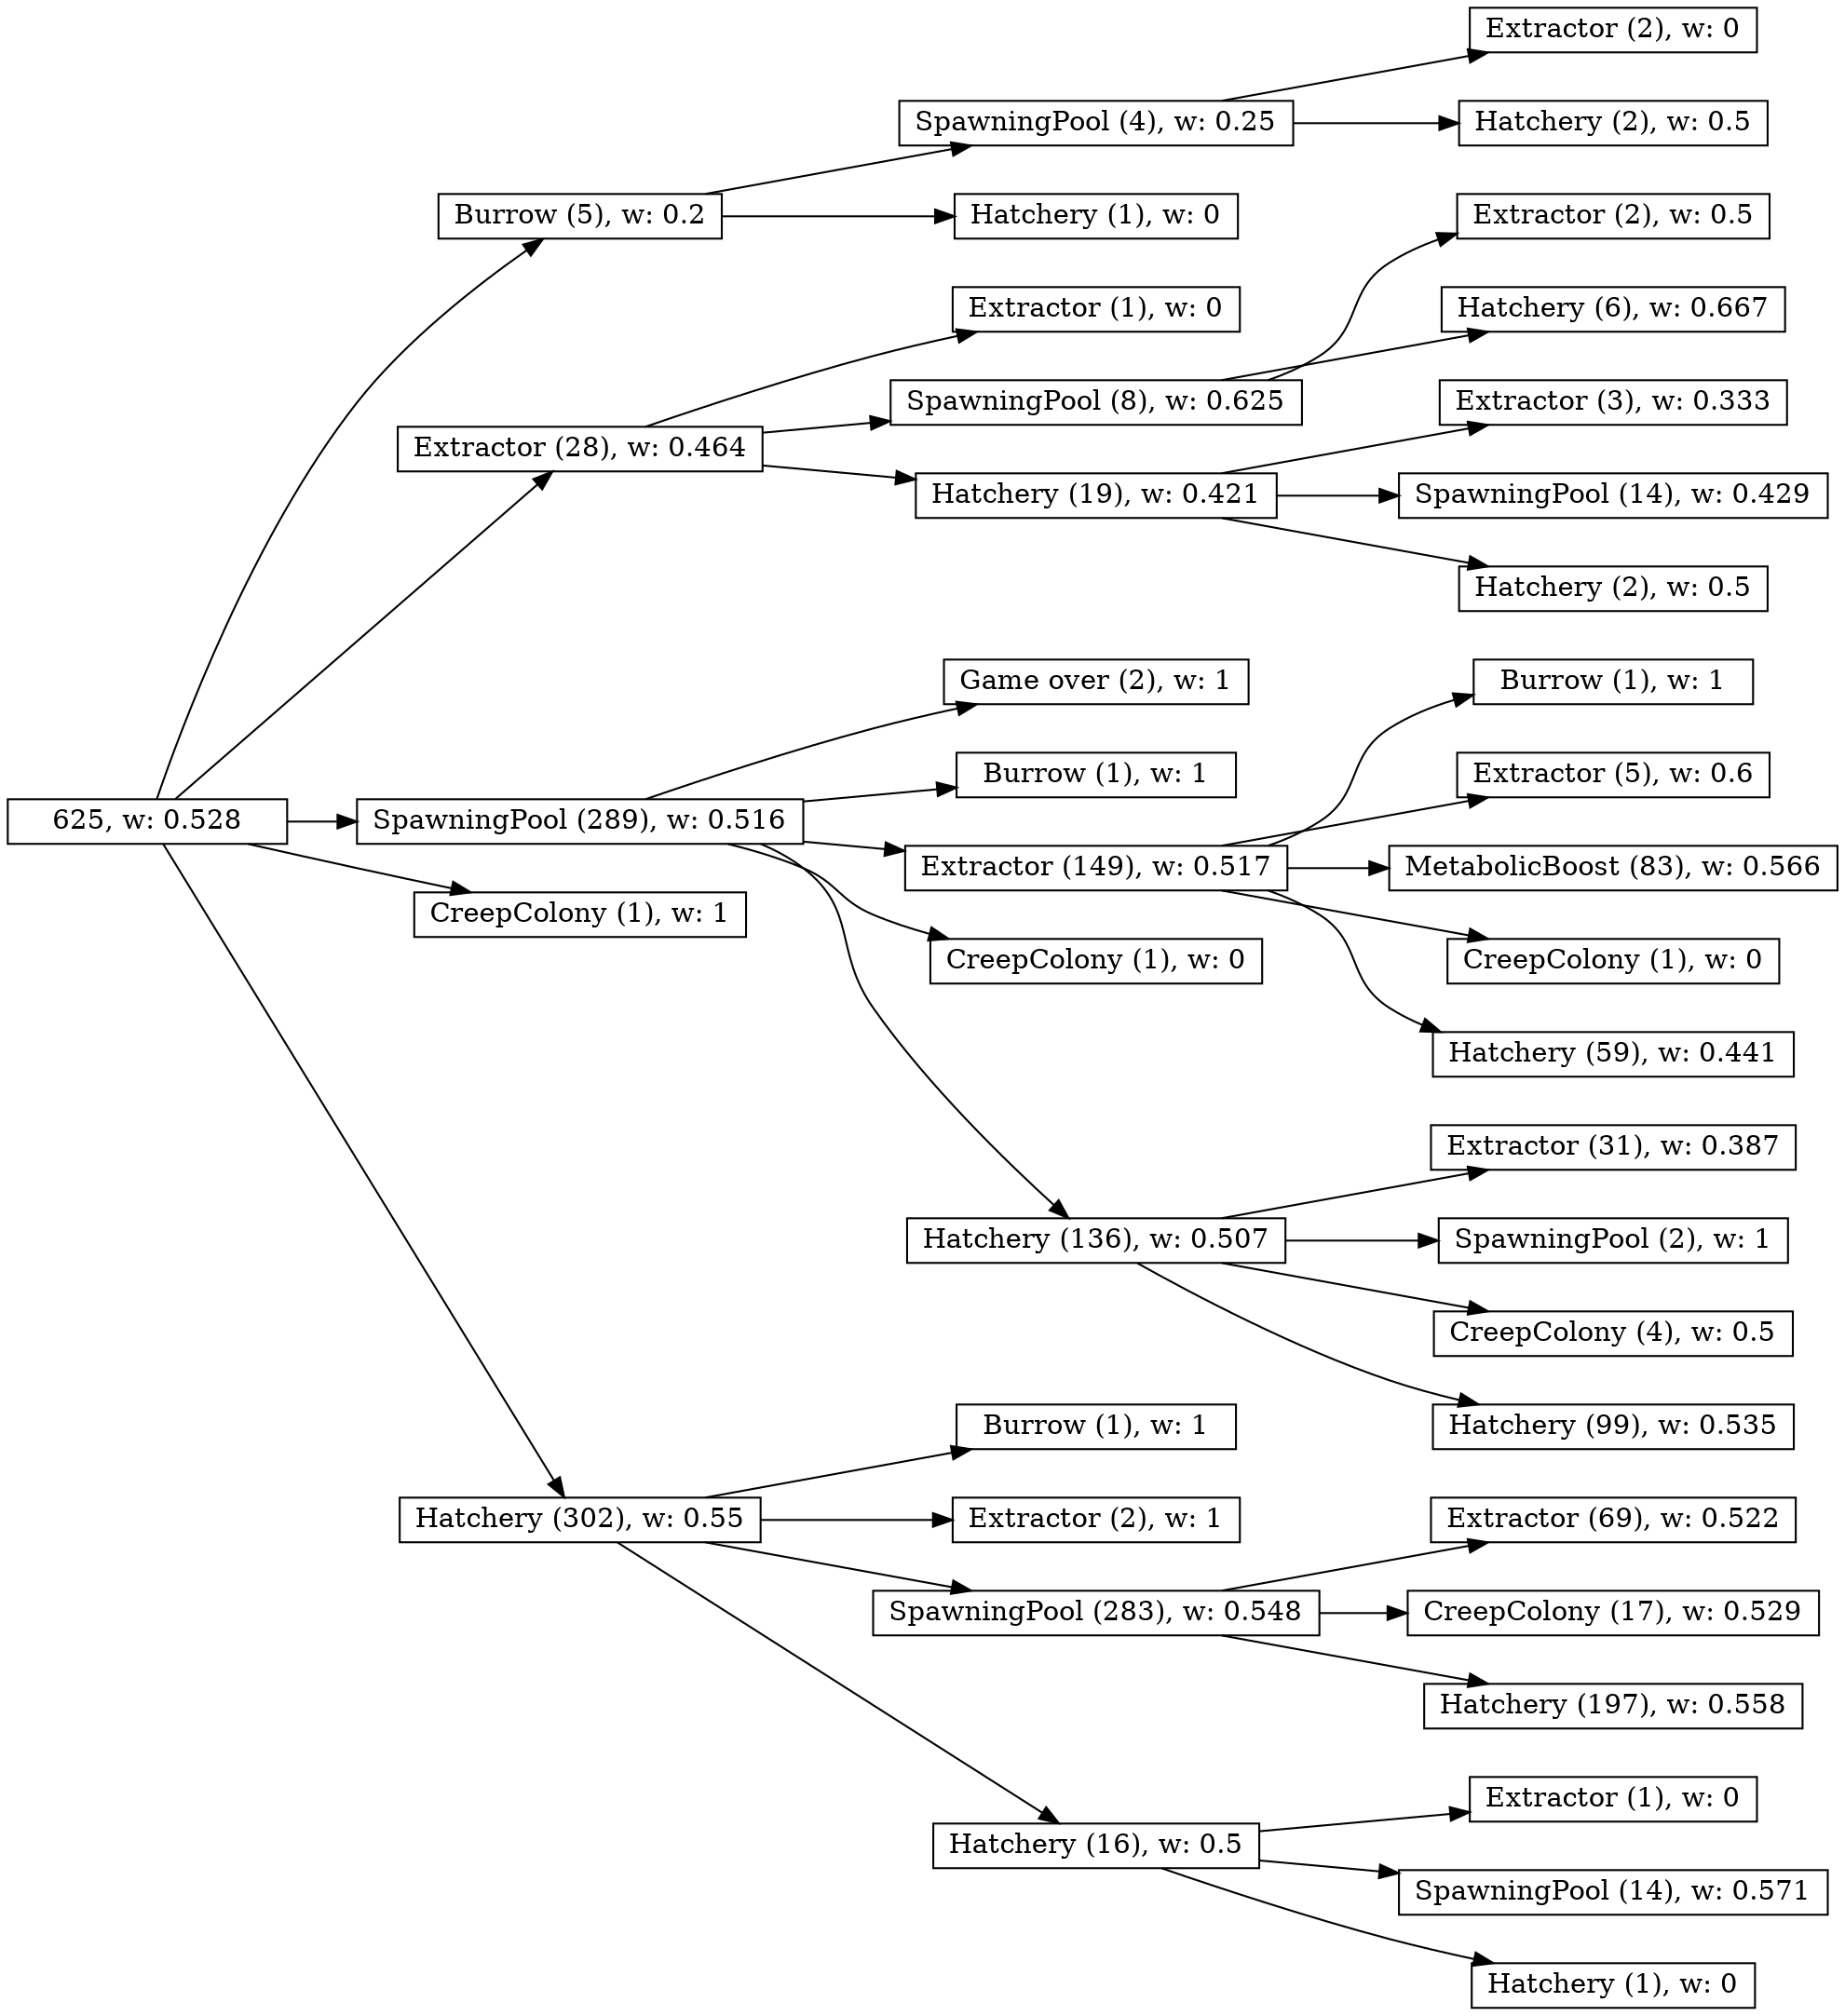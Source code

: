 digraph tree { nodesep=0.35; charset="latin1"; rankdir=LR; fixedsize=true;
node [stype="rounded,filled", width=2, height=0, shape=box, fillcolor="#888888", concentrate=true]
1438281957 [label="625, w: 0.528"]
1128920667 [label="Burrow (5), w: 0.2"]
751629024 [label="SpawningPool (4), w: 0.25"]
1130194714 [label="Extractor (2), w: 0"]
689700483 [label="Hatchery (2), w: 0.5"]
751629024 -> 1130194714
751629024 -> 689700483
1826774922 [label="Hatchery (1), w: 0"]
1128920667 -> 751629024
1128920667 -> 1826774922
32412895 [label="Extractor (28), w: 0.464"]
1450163574 [label="Extractor (1), w: 0"]
1107278415 [label="SpawningPool (8), w: 0.625"]
2082519650 [label="Extractor (2), w: 0.5"]
1219278744 [label="Hatchery (6), w: 0.667"]
1107278415 -> 2082519650
1107278415 -> 1219278744
1128890734 [label="Hatchery (19), w: 0.421"]
248545093 [label="Extractor (3), w: 0.333"]
441684636 [label="SpawningPool (14), w: 0.429"]
1690193220 [label="Hatchery (2), w: 0.5"]
1128890734 -> 248545093
1128890734 -> 441684636
1128890734 -> 1690193220
32412895 -> 1450163574
32412895 -> 1107278415
32412895 -> 1128890734
163766024 [label="SpawningPool (289), w: 0.516"]
1489013561 [label="Game over (2), w: 1"]
1223981236 [label="Burrow (1), w: 1"]
706778839 [label="Extractor (149), w: 0.517"]
1099895516 [label="Burrow (1), w: 1"]
404704036 [label="Extractor (5), w: 0.6"]
780023003 [label="MetabolicBoost (83), w: 0.566"]
1606430133 [label="CreepColony (1), w: 0"]
1106835247 [label="Hatchery (59), w: 0.441"]
706778839 -> 1099895516
706778839 -> 404704036
706778839 -> 780023003
706778839 -> 1606430133
706778839 -> 1106835247
1076646015 [label="CreepColony (1), w: 0"]
492364483 [label="Hatchery (136), w: 0.507"]
915373890 [label="Extractor (31), w: 0.387"]
116122122 [label="SpawningPool (2), w: 1"]
1749352978 [label="CreepColony (4), w: 0.5"]
176890169 [label="Hatchery (99), w: 0.535"]
492364483 -> 915373890
492364483 -> 116122122
492364483 -> 1749352978
492364483 -> 176890169
163766024 -> 1489013561
163766024 -> 1223981236
163766024 -> 706778839
163766024 -> 1076646015
163766024 -> 492364483
875702935 [label="CreepColony (1), w: 1"]
1233795654 [label="Hatchery (302), w: 0.55"]
301461346 [label="Burrow (1), w: 1"]
746918949 [label="Extractor (2), w: 1"]
1424859128 [label="SpawningPool (283), w: 0.548"]
1017216599 [label="Extractor (69), w: 0.522"]
242065626 [label="CreepColony (17), w: 0.529"]
1062948764 [label="Hatchery (197), w: 0.558"]
1424859128 -> 1017216599
1424859128 -> 242065626
1424859128 -> 1062948764
63417155 [label="Hatchery (16), w: 0.5"]
700235173 [label="Extractor (1), w: 0"]
642167051 [label="SpawningPool (14), w: 0.571"]
1796299982 [label="Hatchery (1), w: 0"]
63417155 -> 700235173
63417155 -> 642167051
63417155 -> 1796299982
1233795654 -> 301461346
1233795654 -> 746918949
1233795654 -> 1424859128
1233795654 -> 63417155
1438281957 -> 1128920667
1438281957 -> 32412895
1438281957 -> 163766024
1438281957 -> 875702935
1438281957 -> 1233795654
}